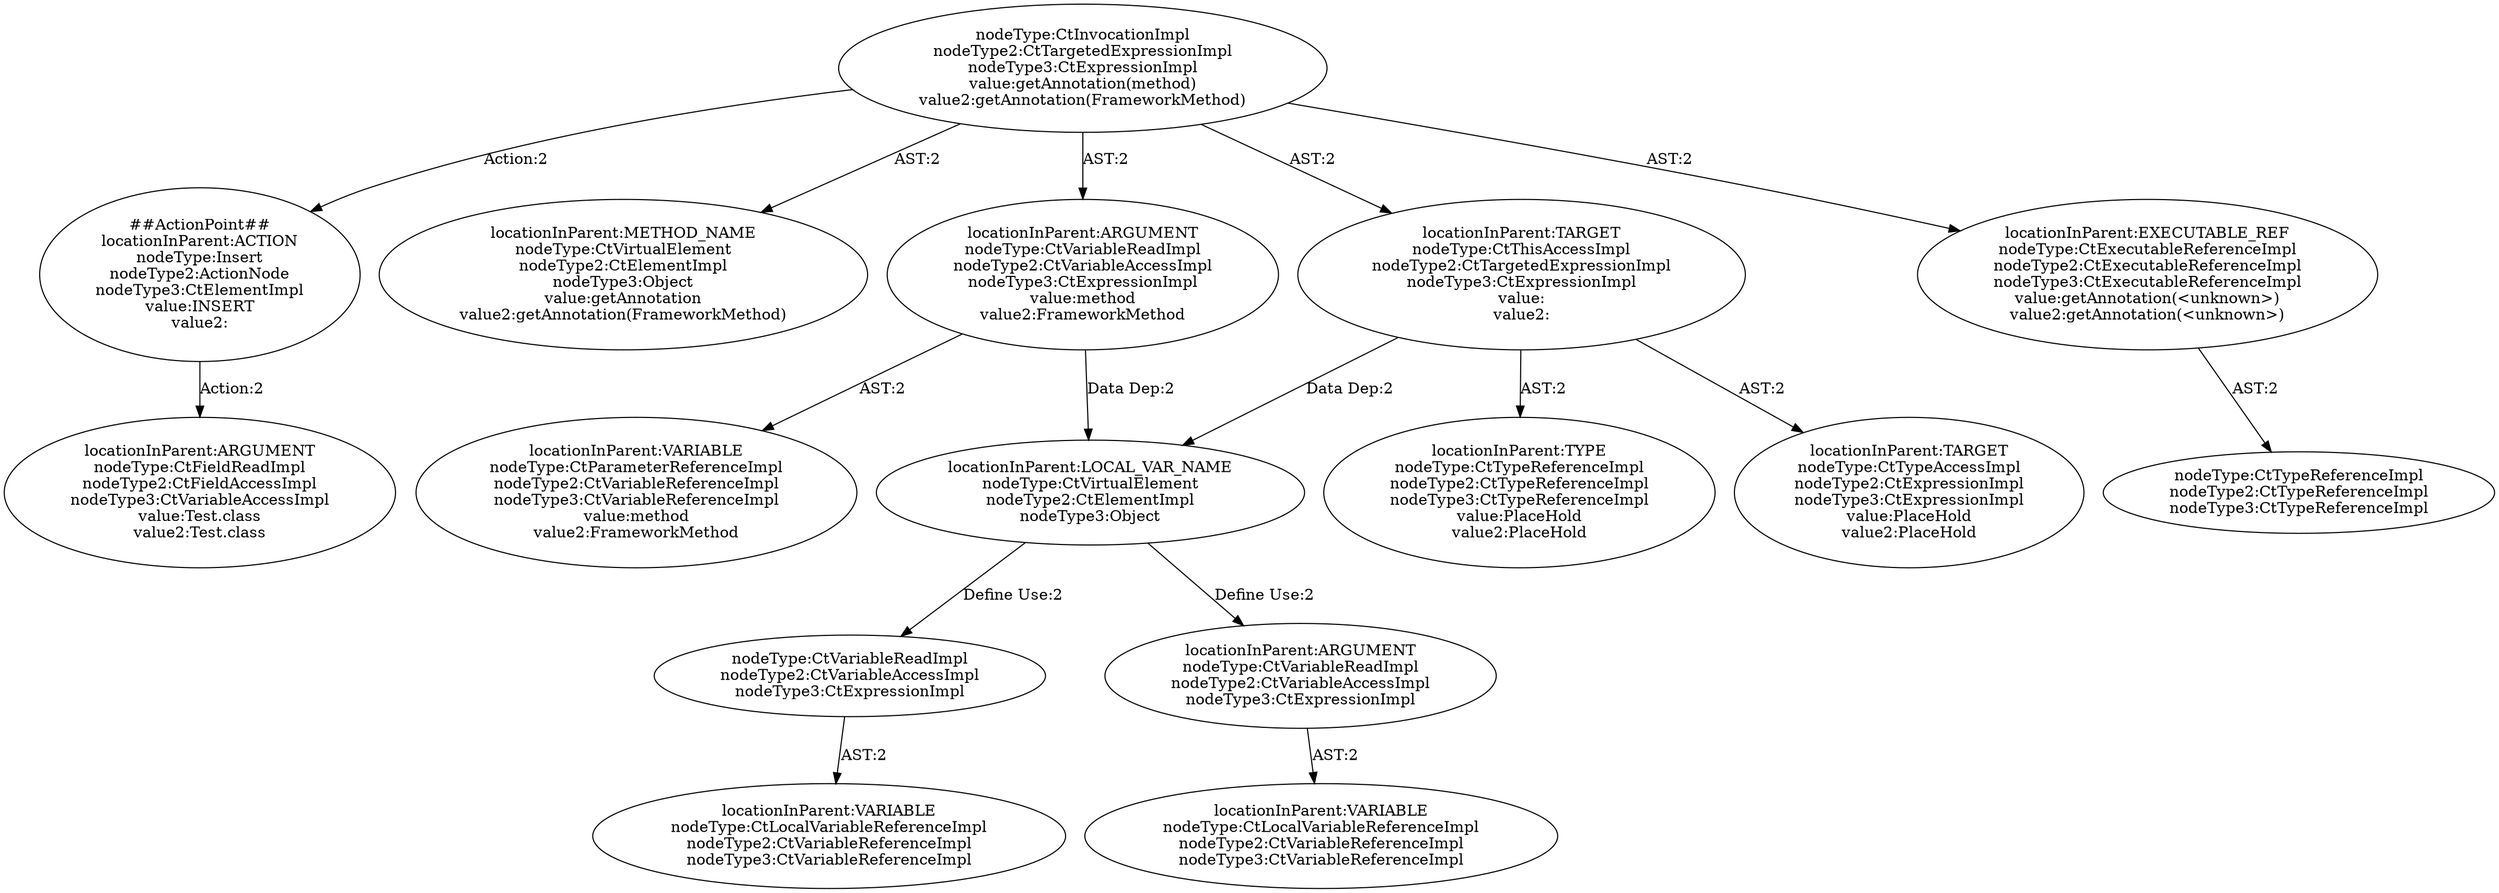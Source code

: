 digraph "Pattern" {
0 [label="##ActionPoint##
locationInParent:ACTION
nodeType:Insert
nodeType2:ActionNode
nodeType3:CtElementImpl
value:INSERT
value2:" shape=ellipse]
1 [label="nodeType:CtInvocationImpl
nodeType2:CtTargetedExpressionImpl
nodeType3:CtExpressionImpl
value:getAnnotation(method)
value2:getAnnotation(FrameworkMethod)" shape=ellipse]
2 [label="locationInParent:LOCAL_VAR_NAME
nodeType:CtVirtualElement
nodeType2:CtElementImpl
nodeType3:Object" shape=ellipse]
3 [label="locationInParent:METHOD_NAME
nodeType:CtVirtualElement
nodeType2:CtElementImpl
nodeType3:Object
value:getAnnotation
value2:getAnnotation(FrameworkMethod)" shape=ellipse]
4 [label="locationInParent:TARGET
nodeType:CtThisAccessImpl
nodeType2:CtTargetedExpressionImpl
nodeType3:CtExpressionImpl
value:
value2:" shape=ellipse]
5 [label="locationInParent:TYPE
nodeType:CtTypeReferenceImpl
nodeType2:CtTypeReferenceImpl
nodeType3:CtTypeReferenceImpl
value:PlaceHold
value2:PlaceHold" shape=ellipse]
6 [label="locationInParent:TARGET
nodeType:CtTypeAccessImpl
nodeType2:CtExpressionImpl
nodeType3:CtExpressionImpl
value:PlaceHold
value2:PlaceHold" shape=ellipse]
7 [label="locationInParent:EXECUTABLE_REF
nodeType:CtExecutableReferenceImpl
nodeType2:CtExecutableReferenceImpl
nodeType3:CtExecutableReferenceImpl
value:getAnnotation(<unknown>)
value2:getAnnotation(<unknown>)" shape=ellipse]
8 [label="nodeType:CtTypeReferenceImpl
nodeType2:CtTypeReferenceImpl
nodeType3:CtTypeReferenceImpl" shape=ellipse]
9 [label="locationInParent:ARGUMENT
nodeType:CtVariableReadImpl
nodeType2:CtVariableAccessImpl
nodeType3:CtExpressionImpl
value:method
value2:FrameworkMethod" shape=ellipse]
10 [label="locationInParent:VARIABLE
nodeType:CtParameterReferenceImpl
nodeType2:CtVariableReferenceImpl
nodeType3:CtVariableReferenceImpl
value:method
value2:FrameworkMethod" shape=ellipse]
11 [label="locationInParent:ARGUMENT
nodeType:CtFieldReadImpl
nodeType2:CtFieldAccessImpl
nodeType3:CtVariableAccessImpl
value:Test.class
value2:Test.class" shape=ellipse]
12 [label="nodeType:CtVariableReadImpl
nodeType2:CtVariableAccessImpl
nodeType3:CtExpressionImpl" shape=ellipse]
13 [label="locationInParent:VARIABLE
nodeType:CtLocalVariableReferenceImpl
nodeType2:CtVariableReferenceImpl
nodeType3:CtVariableReferenceImpl" shape=ellipse]
14 [label="locationInParent:ARGUMENT
nodeType:CtVariableReadImpl
nodeType2:CtVariableAccessImpl
nodeType3:CtExpressionImpl" shape=ellipse]
15 [label="locationInParent:VARIABLE
nodeType:CtLocalVariableReferenceImpl
nodeType2:CtVariableReferenceImpl
nodeType3:CtVariableReferenceImpl" shape=ellipse]
0 -> 11 [label="Action:2"];
1 -> 0 [label="Action:2"];
1 -> 3 [label="AST:2"];
1 -> 4 [label="AST:2"];
1 -> 7 [label="AST:2"];
1 -> 9 [label="AST:2"];
2 -> 12 [label="Define Use:2"];
2 -> 14 [label="Define Use:2"];
4 -> 2 [label="Data Dep:2"];
4 -> 5 [label="AST:2"];
4 -> 6 [label="AST:2"];
7 -> 8 [label="AST:2"];
9 -> 2 [label="Data Dep:2"];
9 -> 10 [label="AST:2"];
12 -> 13 [label="AST:2"];
14 -> 15 [label="AST:2"];
}